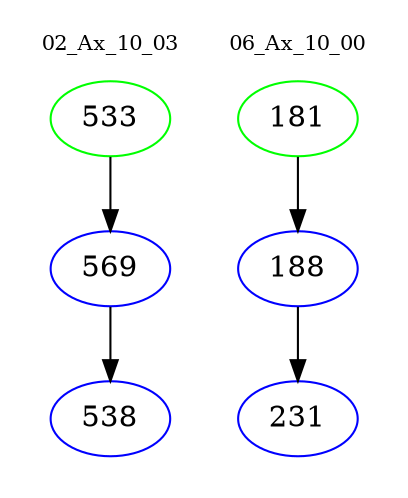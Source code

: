 digraph{
subgraph cluster_0 {
color = white
label = "02_Ax_10_03";
fontsize=10;
T0_533 [label="533", color="green"]
T0_533 -> T0_569 [color="black"]
T0_569 [label="569", color="blue"]
T0_569 -> T0_538 [color="black"]
T0_538 [label="538", color="blue"]
}
subgraph cluster_1 {
color = white
label = "06_Ax_10_00";
fontsize=10;
T1_181 [label="181", color="green"]
T1_181 -> T1_188 [color="black"]
T1_188 [label="188", color="blue"]
T1_188 -> T1_231 [color="black"]
T1_231 [label="231", color="blue"]
}
}
